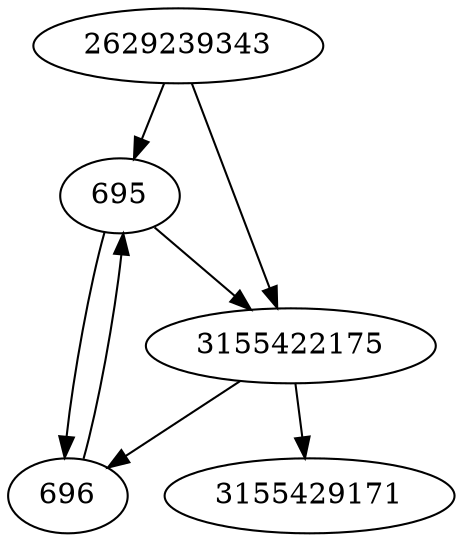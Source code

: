 strict digraph  {
2629239343;
3155429171;
695;
696;
3155422175;
2629239343 -> 3155422175;
2629239343 -> 695;
695 -> 696;
695 -> 3155422175;
696 -> 695;
3155422175 -> 696;
3155422175 -> 3155429171;
}
